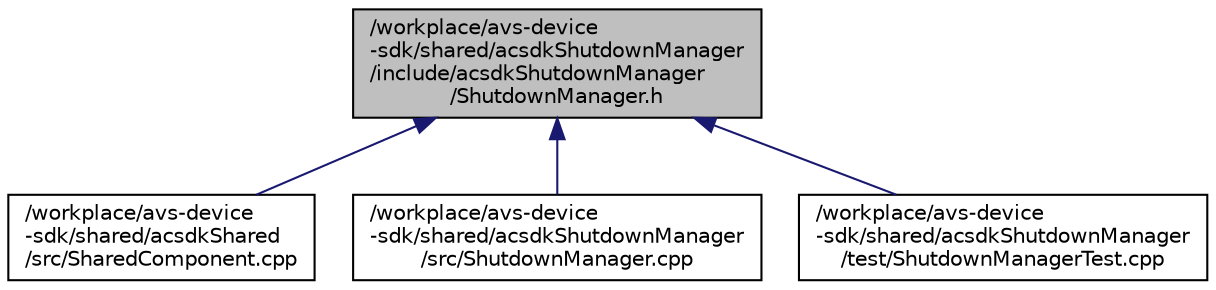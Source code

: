digraph "/workplace/avs-device-sdk/shared/acsdkShutdownManager/include/acsdkShutdownManager/ShutdownManager.h"
{
 // LATEX_PDF_SIZE
  edge [fontname="Helvetica",fontsize="10",labelfontname="Helvetica",labelfontsize="10"];
  node [fontname="Helvetica",fontsize="10",shape=record];
  Node1 [label="/workplace/avs-device\l-sdk/shared/acsdkShutdownManager\l/include/acsdkShutdownManager\l/ShutdownManager.h",height=0.2,width=0.4,color="black", fillcolor="grey75", style="filled", fontcolor="black",tooltip=" "];
  Node1 -> Node2 [dir="back",color="midnightblue",fontsize="10",style="solid",fontname="Helvetica"];
  Node2 [label="/workplace/avs-device\l-sdk/shared/acsdkShared\l/src/SharedComponent.cpp",height=0.2,width=0.4,color="black", fillcolor="white", style="filled",URL="$_shared_component_8cpp.html",tooltip=" "];
  Node1 -> Node3 [dir="back",color="midnightblue",fontsize="10",style="solid",fontname="Helvetica"];
  Node3 [label="/workplace/avs-device\l-sdk/shared/acsdkShutdownManager\l/src/ShutdownManager.cpp",height=0.2,width=0.4,color="black", fillcolor="white", style="filled",URL="$_shutdown_manager_8cpp.html",tooltip=" "];
  Node1 -> Node4 [dir="back",color="midnightblue",fontsize="10",style="solid",fontname="Helvetica"];
  Node4 [label="/workplace/avs-device\l-sdk/shared/acsdkShutdownManager\l/test/ShutdownManagerTest.cpp",height=0.2,width=0.4,color="black", fillcolor="white", style="filled",URL="$_shutdown_manager_test_8cpp.html",tooltip=" "];
}
